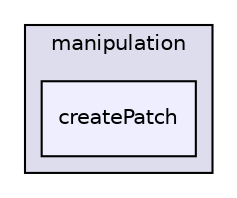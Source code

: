 digraph "applications/utilities/mesh/manipulation/createPatch" {
  bgcolor=transparent;
  compound=true
  node [ fontsize="10", fontname="Helvetica"];
  edge [ labelfontsize="10", labelfontname="Helvetica"];
  subgraph clusterdir_15449a1ef4a09517cc5e2efa6b11565e {
    graph [ bgcolor="#ddddee", pencolor="black", label="manipulation" fontname="Helvetica", fontsize="10", URL="dir_15449a1ef4a09517cc5e2efa6b11565e.html"]
  dir_1c2f80c3a4373beeba7358cad9e5d7ff [shape=box, label="createPatch", style="filled", fillcolor="#eeeeff", pencolor="black", URL="dir_1c2f80c3a4373beeba7358cad9e5d7ff.html"];
  }
}

